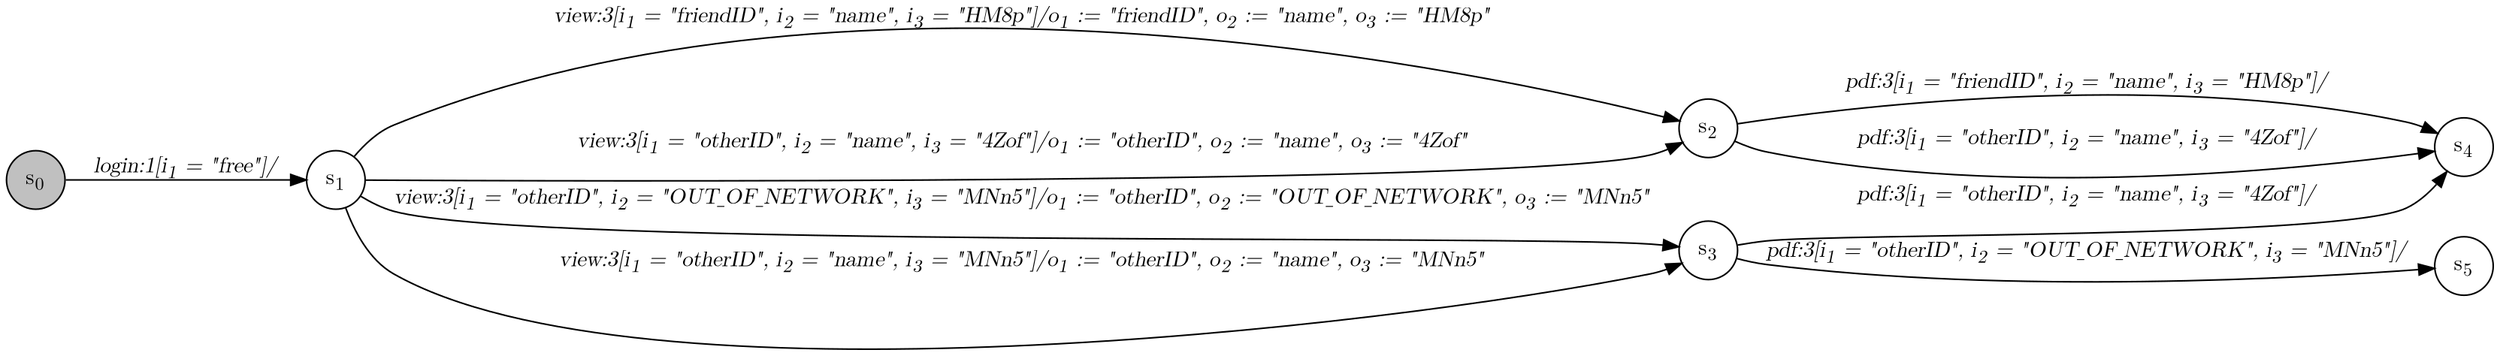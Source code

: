digraph LinkedIn{
   graph [rankdir="LR", fontname="Latin Modern Math"];
   node [color="black", fillcolor="white", shape="circle", style="filled", fontname="Latin Modern Math"];
   edge [fontname="Latin Modern Math"];

   s0[fillcolor="gray", label=<s<sub>0</sub>>];
   s1[label=<s<sub>1</sub>>];
   s2[label=<s<sub>2</sub>>];
   s3[label=<s<sub>3</sub>>];
   s4[label=<s<sub>4</sub>>];
   s5[label=<s<sub>5</sub>>];

   s0->s1[label=<<i>login:1&#91;i<sub>1</sub> = "free"&#93;/</i>>];
   s1->s2[label=<<i>view:3&#91;i<sub>1</sub> = "friendID", i<sub>2</sub> = "name", i<sub>3</sub> = "HM8p"&#93;/o<sub>1</sub> := "friendID", o<sub>2</sub> := "name", o<sub>3</sub> := "HM8p"</i>>];
   s1->s2[label=<<i>view:3&#91;i<sub>1</sub> = "otherID", i<sub>2</sub> = "name", i<sub>3</sub> = "4Zof"&#93;/o<sub>1</sub> := "otherID", o<sub>2</sub> := "name", o<sub>3</sub> := "4Zof"</i>>];
   s1->s3[label=<<i>view:3&#91;i<sub>1</sub> = "otherID", i<sub>2</sub> = "OUT_OF_NETWORK", i<sub>3</sub> = "MNn5"&#93;/o<sub>1</sub> := "otherID", o<sub>2</sub> := "OUT_OF_NETWORK", o<sub>3</sub> := "MNn5"</i>>];
   s1->s3[label=<<i>view:3&#91;i<sub>1</sub> = "otherID", i<sub>2</sub> = "name", i<sub>3</sub> = "MNn5"&#93;/o<sub>1</sub> := "otherID", o<sub>2</sub> := "name", o<sub>3</sub> := "MNn5"</i>>];
   s2->s4[label=<<i>pdf:3&#91;i<sub>1</sub> = "friendID", i<sub>2</sub> = "name", i<sub>3</sub> = "HM8p"&#93;/</i>>];
   s3->s4[label=<<i>pdf:3&#91;i<sub>1</sub> = "otherID", i<sub>2</sub> = "name", i<sub>3</sub> = "4Zof"&#93;/</i>>];
   s2->s4[label=<<i>pdf:3&#91;i<sub>1</sub> = "otherID", i<sub>2</sub> = "name", i<sub>3</sub> = "4Zof"&#93;/</i>>];
   s3->s5[label=<<i>pdf:3&#91;i<sub>1</sub> = "otherID", i<sub>2</sub> = "OUT_OF_NETWORK", i<sub>3</sub> = "MNn5"&#93;/</i>>];
}

